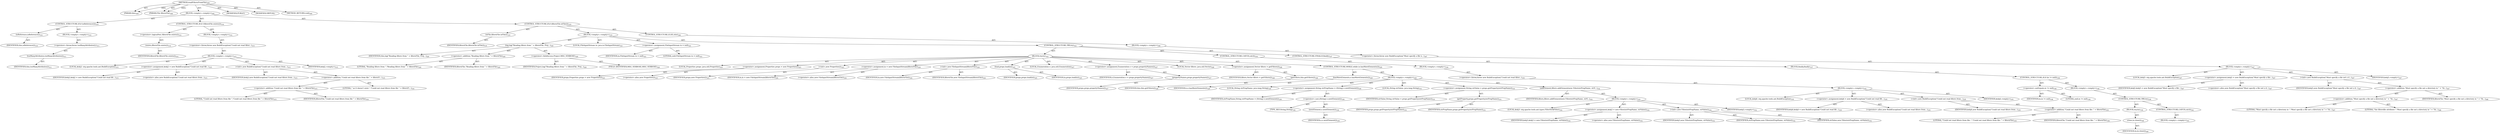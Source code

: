 digraph "readFiltersFromFile" {  
"111669149714" [label = <(METHOD,readFiltersFromFile)<SUB>309</SUB>> ]
"115964117006" [label = <(PARAM,this)<SUB>309</SUB>> ]
"115964117029" [label = <(PARAM,File filtersFile)<SUB>309</SUB>> ]
"25769803805" [label = <(BLOCK,&lt;empty&gt;,&lt;empty&gt;)<SUB>309</SUB>> ]
"47244640265" [label = <(CONTROL_STRUCTURE,IF,if (isReference()))<SUB>310</SUB>> ]
"30064771178" [label = <(isReference,isReference())<SUB>310</SUB>> ]
"68719476761" [label = <(IDENTIFIER,this,isReference())<SUB>310</SUB>> ]
"25769803806" [label = <(BLOCK,&lt;empty&gt;,&lt;empty&gt;)<SUB>310</SUB>> ]
"30064771179" [label = <(&lt;operator&gt;.throw,throw tooManyAttributes();)<SUB>311</SUB>> ]
"30064771180" [label = <(tooManyAttributes,tooManyAttributes())<SUB>311</SUB>> ]
"68719476762" [label = <(IDENTIFIER,this,tooManyAttributes())<SUB>311</SUB>> ]
"47244640266" [label = <(CONTROL_STRUCTURE,IF,if (!filtersFile.exists()))<SUB>314</SUB>> ]
"30064771181" [label = <(&lt;operator&gt;.logicalNot,!filtersFile.exists())<SUB>314</SUB>> ]
"30064771182" [label = <(exists,filtersFile.exists())<SUB>314</SUB>> ]
"68719476840" [label = <(IDENTIFIER,filtersFile,filtersFile.exists())<SUB>314</SUB>> ]
"25769803807" [label = <(BLOCK,&lt;empty&gt;,&lt;empty&gt;)<SUB>314</SUB>> ]
"30064771183" [label = <(&lt;operator&gt;.throw,throw new BuildException(&quot;Could not read filter...)<SUB>315</SUB>> ]
"25769803808" [label = <(BLOCK,&lt;empty&gt;,&lt;empty&gt;)<SUB>315</SUB>> ]
"94489280518" [label = <(LOCAL,$obj2: org.apache.tools.ant.BuildException)<SUB>315</SUB>> ]
"30064771184" [label = <(&lt;operator&gt;.assignment,$obj2 = new BuildException(&quot;Could not read filt...)<SUB>315</SUB>> ]
"68719476841" [label = <(IDENTIFIER,$obj2,$obj2 = new BuildException(&quot;Could not read filt...)<SUB>315</SUB>> ]
"30064771185" [label = <(&lt;operator&gt;.alloc,new BuildException(&quot;Could not read filters from...)<SUB>315</SUB>> ]
"30064771186" [label = <(&lt;init&gt;,new BuildException(&quot;Could not read filters from...)<SUB>315</SUB>> ]
"68719476842" [label = <(IDENTIFIER,$obj2,new BuildException(&quot;Could not read filters from...)<SUB>315</SUB>> ]
"30064771187" [label = <(&lt;operator&gt;.addition,&quot;Could not read filters from file &quot; + filtersFi...)<SUB>315</SUB>> ]
"30064771188" [label = <(&lt;operator&gt;.addition,&quot;Could not read filters from file &quot; + filtersFile)<SUB>315</SUB>> ]
"90194313226" [label = <(LITERAL,&quot;Could not read filters from file &quot;,&quot;Could not read filters from file &quot; + filtersFile)<SUB>315</SUB>> ]
"68719476843" [label = <(IDENTIFIER,filtersFile,&quot;Could not read filters from file &quot; + filtersFile)<SUB>316</SUB>> ]
"90194313227" [label = <(LITERAL,&quot; as it doesn't exist.&quot;,&quot;Could not read filters from file &quot; + filtersFi...)<SUB>316</SUB>> ]
"68719476844" [label = <(IDENTIFIER,$obj2,&lt;empty&gt;)<SUB>315</SUB>> ]
"47244640267" [label = <(CONTROL_STRUCTURE,IF,if (filtersFile.isFile()))<SUB>319</SUB>> ]
"30064771189" [label = <(isFile,filtersFile.isFile())<SUB>319</SUB>> ]
"68719476845" [label = <(IDENTIFIER,filtersFile,filtersFile.isFile())<SUB>319</SUB>> ]
"25769803809" [label = <(BLOCK,&lt;empty&gt;,&lt;empty&gt;)<SUB>319</SUB>> ]
"30064771190" [label = <(log,log(&quot;Reading filters from &quot; + filtersFile, Proj...)<SUB>320</SUB>> ]
"68719476763" [label = <(IDENTIFIER,this,log(&quot;Reading filters from &quot; + filtersFile, Proj...)<SUB>320</SUB>> ]
"30064771191" [label = <(&lt;operator&gt;.addition,&quot;Reading filters from &quot; + filtersFile)<SUB>320</SUB>> ]
"90194313228" [label = <(LITERAL,&quot;Reading filters from &quot;,&quot;Reading filters from &quot; + filtersFile)<SUB>320</SUB>> ]
"68719476846" [label = <(IDENTIFIER,filtersFile,&quot;Reading filters from &quot; + filtersFile)<SUB>320</SUB>> ]
"30064771192" [label = <(&lt;operator&gt;.fieldAccess,Project.MSG_VERBOSE)<SUB>320</SUB>> ]
"68719476847" [label = <(IDENTIFIER,Project,log(&quot;Reading filters from &quot; + filtersFile, Proj...)<SUB>320</SUB>> ]
"55834574877" [label = <(FIELD_IDENTIFIER,MSG_VERBOSE,MSG_VERBOSE)<SUB>320</SUB>> ]
"94489280519" [label = <(LOCAL,FileInputStream in: java.io.FileInputStream)<SUB>321</SUB>> ]
"30064771193" [label = <(&lt;operator&gt;.assignment,FileInputStream in = null)<SUB>321</SUB>> ]
"68719476848" [label = <(IDENTIFIER,in,FileInputStream in = null)<SUB>321</SUB>> ]
"90194313229" [label = <(LITERAL,null,FileInputStream in = null)<SUB>321</SUB>> ]
"47244640268" [label = <(CONTROL_STRUCTURE,TRY,try)<SUB>322</SUB>> ]
"25769803810" [label = <(BLOCK,try,try)<SUB>322</SUB>> ]
"94489280520" [label = <(LOCAL,Properties props: java.util.Properties)<SUB>323</SUB>> ]
"30064771194" [label = <(&lt;operator&gt;.assignment,Properties props = new Properties())<SUB>323</SUB>> ]
"68719476849" [label = <(IDENTIFIER,props,Properties props = new Properties())<SUB>323</SUB>> ]
"30064771195" [label = <(&lt;operator&gt;.alloc,new Properties())<SUB>323</SUB>> ]
"30064771196" [label = <(&lt;init&gt;,new Properties())<SUB>323</SUB>> ]
"68719476850" [label = <(IDENTIFIER,props,new Properties())<SUB>323</SUB>> ]
"30064771197" [label = <(&lt;operator&gt;.assignment,in = new FileInputStream(filtersFile))<SUB>324</SUB>> ]
"68719476851" [label = <(IDENTIFIER,in,in = new FileInputStream(filtersFile))<SUB>324</SUB>> ]
"30064771198" [label = <(&lt;operator&gt;.alloc,new FileInputStream(filtersFile))<SUB>324</SUB>> ]
"30064771199" [label = <(&lt;init&gt;,new FileInputStream(filtersFile))<SUB>324</SUB>> ]
"68719476852" [label = <(IDENTIFIER,in,new FileInputStream(filtersFile))<SUB>324</SUB>> ]
"68719476853" [label = <(IDENTIFIER,filtersFile,new FileInputStream(filtersFile))<SUB>324</SUB>> ]
"30064771200" [label = <(load,props.load(in))<SUB>325</SUB>> ]
"68719476854" [label = <(IDENTIFIER,props,props.load(in))<SUB>325</SUB>> ]
"68719476855" [label = <(IDENTIFIER,in,props.load(in))<SUB>325</SUB>> ]
"94489280521" [label = <(LOCAL,Enumeration e: java.util.Enumeration)<SUB>327</SUB>> ]
"30064771201" [label = <(&lt;operator&gt;.assignment,Enumeration e = props.propertyNames())<SUB>327</SUB>> ]
"68719476856" [label = <(IDENTIFIER,e,Enumeration e = props.propertyNames())<SUB>327</SUB>> ]
"30064771202" [label = <(propertyNames,props.propertyNames())<SUB>327</SUB>> ]
"68719476857" [label = <(IDENTIFIER,props,props.propertyNames())<SUB>327</SUB>> ]
"94489280522" [label = <(LOCAL,Vector filters: java.util.Vector)<SUB>328</SUB>> ]
"30064771203" [label = <(&lt;operator&gt;.assignment,Vector filters = getFilters())<SUB>328</SUB>> ]
"68719476858" [label = <(IDENTIFIER,filters,Vector filters = getFilters())<SUB>328</SUB>> ]
"30064771204" [label = <(getFilters,this.getFilters())<SUB>328</SUB>> ]
"68719476764" [label = <(IDENTIFIER,this,this.getFilters())<SUB>328</SUB>> ]
"47244640269" [label = <(CONTROL_STRUCTURE,WHILE,while (e.hasMoreElements()))<SUB>329</SUB>> ]
"30064771205" [label = <(hasMoreElements,e.hasMoreElements())<SUB>329</SUB>> ]
"68719476859" [label = <(IDENTIFIER,e,e.hasMoreElements())<SUB>329</SUB>> ]
"25769803811" [label = <(BLOCK,&lt;empty&gt;,&lt;empty&gt;)<SUB>329</SUB>> ]
"94489280523" [label = <(LOCAL,String strPropName: java.lang.String)<SUB>330</SUB>> ]
"30064771206" [label = <(&lt;operator&gt;.assignment,String strPropName = (String) e.nextElement())<SUB>330</SUB>> ]
"68719476860" [label = <(IDENTIFIER,strPropName,String strPropName = (String) e.nextElement())<SUB>330</SUB>> ]
"30064771207" [label = <(&lt;operator&gt;.cast,(String) e.nextElement())<SUB>330</SUB>> ]
"180388626439" [label = <(TYPE_REF,String,String)<SUB>330</SUB>> ]
"30064771208" [label = <(nextElement,e.nextElement())<SUB>330</SUB>> ]
"68719476861" [label = <(IDENTIFIER,e,e.nextElement())<SUB>330</SUB>> ]
"94489280524" [label = <(LOCAL,String strValue: java.lang.String)<SUB>331</SUB>> ]
"30064771209" [label = <(&lt;operator&gt;.assignment,String strValue = props.getProperty(strPropName))<SUB>331</SUB>> ]
"68719476862" [label = <(IDENTIFIER,strValue,String strValue = props.getProperty(strPropName))<SUB>331</SUB>> ]
"30064771210" [label = <(getProperty,props.getProperty(strPropName))<SUB>331</SUB>> ]
"68719476863" [label = <(IDENTIFIER,props,props.getProperty(strPropName))<SUB>331</SUB>> ]
"68719476864" [label = <(IDENTIFIER,strPropName,props.getProperty(strPropName))<SUB>331</SUB>> ]
"30064771211" [label = <(addElement,filters.addElement(new Filter(strPropName, strV...)<SUB>332</SUB>> ]
"68719476865" [label = <(IDENTIFIER,filters,filters.addElement(new Filter(strPropName, strV...)<SUB>332</SUB>> ]
"25769803812" [label = <(BLOCK,&lt;empty&gt;,&lt;empty&gt;)<SUB>332</SUB>> ]
"94489280525" [label = <(LOCAL,$obj3: org.apache.tools.ant.types.FilterSet$Filter)<SUB>332</SUB>> ]
"30064771212" [label = <(&lt;operator&gt;.assignment,$obj3 = new Filter(strPropName, strValue))<SUB>332</SUB>> ]
"68719476866" [label = <(IDENTIFIER,$obj3,$obj3 = new Filter(strPropName, strValue))<SUB>332</SUB>> ]
"30064771213" [label = <(&lt;operator&gt;.alloc,new Filter(strPropName, strValue))<SUB>332</SUB>> ]
"30064771214" [label = <(&lt;init&gt;,new Filter(strPropName, strValue))<SUB>332</SUB>> ]
"68719476867" [label = <(IDENTIFIER,$obj3,new Filter(strPropName, strValue))<SUB>332</SUB>> ]
"68719476868" [label = <(IDENTIFIER,strPropName,new Filter(strPropName, strValue))<SUB>332</SUB>> ]
"68719476869" [label = <(IDENTIFIER,strValue,new Filter(strPropName, strValue))<SUB>332</SUB>> ]
"68719476870" [label = <(IDENTIFIER,$obj3,&lt;empty&gt;)<SUB>332</SUB>> ]
"47244640270" [label = <(CONTROL_STRUCTURE,CATCH,catch)<SUB>334</SUB>> ]
"25769803813" [label = <(BLOCK,&lt;empty&gt;,&lt;empty&gt;)<SUB>334</SUB>> ]
"30064771215" [label = <(&lt;operator&gt;.throw,throw new BuildException(&quot;Could not read filter...)<SUB>335</SUB>> ]
"25769803814" [label = <(BLOCK,&lt;empty&gt;,&lt;empty&gt;)<SUB>335</SUB>> ]
"94489280526" [label = <(LOCAL,$obj4: org.apache.tools.ant.BuildException)<SUB>335</SUB>> ]
"30064771216" [label = <(&lt;operator&gt;.assignment,$obj4 = new BuildException(&quot;Could not read filt...)<SUB>335</SUB>> ]
"68719476871" [label = <(IDENTIFIER,$obj4,$obj4 = new BuildException(&quot;Could not read filt...)<SUB>335</SUB>> ]
"30064771217" [label = <(&lt;operator&gt;.alloc,new BuildException(&quot;Could not read filters from...)<SUB>335</SUB>> ]
"30064771218" [label = <(&lt;init&gt;,new BuildException(&quot;Could not read filters from...)<SUB>335</SUB>> ]
"68719476872" [label = <(IDENTIFIER,$obj4,new BuildException(&quot;Could not read filters from...)<SUB>335</SUB>> ]
"30064771219" [label = <(&lt;operator&gt;.addition,&quot;Could not read filters from file: &quot; + filtersFile)<SUB>335</SUB>> ]
"90194313230" [label = <(LITERAL,&quot;Could not read filters from file: &quot;,&quot;Could not read filters from file: &quot; + filtersFile)<SUB>335</SUB>> ]
"68719476873" [label = <(IDENTIFIER,filtersFile,&quot;Could not read filters from file: &quot; + filtersFile)<SUB>336</SUB>> ]
"68719476874" [label = <(IDENTIFIER,$obj4,&lt;empty&gt;)<SUB>335</SUB>> ]
"47244640271" [label = <(CONTROL_STRUCTURE,FINALLY,finally)<SUB>337</SUB>> ]
"25769803815" [label = <(BLOCK,finally,finally)<SUB>337</SUB>> ]
"47244640272" [label = <(CONTROL_STRUCTURE,IF,if (in != null))<SUB>338</SUB>> ]
"30064771220" [label = <(&lt;operator&gt;.notEquals,in != null)<SUB>338</SUB>> ]
"68719476875" [label = <(IDENTIFIER,in,in != null)<SUB>338</SUB>> ]
"90194313231" [label = <(LITERAL,null,in != null)<SUB>338</SUB>> ]
"25769803816" [label = <(BLOCK,&lt;empty&gt;,&lt;empty&gt;)<SUB>338</SUB>> ]
"47244640273" [label = <(CONTROL_STRUCTURE,TRY,try)<SUB>339</SUB>> ]
"25769803817" [label = <(BLOCK,try,try)<SUB>339</SUB>> ]
"30064771221" [label = <(close,in.close())<SUB>340</SUB>> ]
"68719476876" [label = <(IDENTIFIER,in,in.close())<SUB>340</SUB>> ]
"47244640274" [label = <(CONTROL_STRUCTURE,CATCH,catch)<SUB>341</SUB>> ]
"25769803818" [label = <(BLOCK,&lt;empty&gt;,&lt;empty&gt;)<SUB>341</SUB>> ]
"47244640275" [label = <(CONTROL_STRUCTURE,ELSE,else)<SUB>346</SUB>> ]
"25769803819" [label = <(BLOCK,&lt;empty&gt;,&lt;empty&gt;)<SUB>346</SUB>> ]
"30064771222" [label = <(&lt;operator&gt;.throw,throw new BuildException(&quot;Must specify a file n...)<SUB>347</SUB>> ]
"25769803820" [label = <(BLOCK,&lt;empty&gt;,&lt;empty&gt;)<SUB>347</SUB>> ]
"94489280527" [label = <(LOCAL,$obj5: org.apache.tools.ant.BuildException)<SUB>347</SUB>> ]
"30064771223" [label = <(&lt;operator&gt;.assignment,$obj5 = new BuildException(&quot;Must specify a file...)<SUB>347</SUB>> ]
"68719476877" [label = <(IDENTIFIER,$obj5,$obj5 = new BuildException(&quot;Must specify a file...)<SUB>347</SUB>> ]
"30064771224" [label = <(&lt;operator&gt;.alloc,new BuildException(&quot;Must specify a file not a d...)<SUB>347</SUB>> ]
"30064771225" [label = <(&lt;init&gt;,new BuildException(&quot;Must specify a file not a d...)<SUB>347</SUB>> ]
"68719476878" [label = <(IDENTIFIER,$obj5,new BuildException(&quot;Must specify a file not a d...)<SUB>347</SUB>> ]
"30064771226" [label = <(&lt;operator&gt;.addition,&quot;Must specify a file not a directory in &quot; + &quot;th...)<SUB>347</SUB>> ]
"30064771227" [label = <(&lt;operator&gt;.addition,&quot;Must specify a file not a directory in &quot; + &quot;th...)<SUB>347</SUB>> ]
"90194313232" [label = <(LITERAL,&quot;Must specify a file not a directory in &quot;,&quot;Must specify a file not a directory in &quot; + &quot;th...)<SUB>347</SUB>> ]
"90194313233" [label = <(LITERAL,&quot;the filtersfile attribute:&quot;,&quot;Must specify a file not a directory in &quot; + &quot;th...)<SUB>348</SUB>> ]
"68719476879" [label = <(IDENTIFIER,filtersFile,&quot;Must specify a file not a directory in &quot; + &quot;th...)<SUB>348</SUB>> ]
"68719476880" [label = <(IDENTIFIER,$obj5,&lt;empty&gt;)<SUB>347</SUB>> ]
"133143986221" [label = <(MODIFIER,PUBLIC)> ]
"133143986222" [label = <(MODIFIER,VIRTUAL)> ]
"128849018898" [label = <(METHOD_RETURN,void)<SUB>309</SUB>> ]
  "111669149714" -> "115964117006"  [ label = "AST: "] 
  "111669149714" -> "115964117029"  [ label = "AST: "] 
  "111669149714" -> "25769803805"  [ label = "AST: "] 
  "111669149714" -> "133143986221"  [ label = "AST: "] 
  "111669149714" -> "133143986222"  [ label = "AST: "] 
  "111669149714" -> "128849018898"  [ label = "AST: "] 
  "25769803805" -> "47244640265"  [ label = "AST: "] 
  "25769803805" -> "47244640266"  [ label = "AST: "] 
  "25769803805" -> "47244640267"  [ label = "AST: "] 
  "47244640265" -> "30064771178"  [ label = "AST: "] 
  "47244640265" -> "25769803806"  [ label = "AST: "] 
  "30064771178" -> "68719476761"  [ label = "AST: "] 
  "25769803806" -> "30064771179"  [ label = "AST: "] 
  "30064771179" -> "30064771180"  [ label = "AST: "] 
  "30064771180" -> "68719476762"  [ label = "AST: "] 
  "47244640266" -> "30064771181"  [ label = "AST: "] 
  "47244640266" -> "25769803807"  [ label = "AST: "] 
  "30064771181" -> "30064771182"  [ label = "AST: "] 
  "30064771182" -> "68719476840"  [ label = "AST: "] 
  "25769803807" -> "30064771183"  [ label = "AST: "] 
  "30064771183" -> "25769803808"  [ label = "AST: "] 
  "25769803808" -> "94489280518"  [ label = "AST: "] 
  "25769803808" -> "30064771184"  [ label = "AST: "] 
  "25769803808" -> "30064771186"  [ label = "AST: "] 
  "25769803808" -> "68719476844"  [ label = "AST: "] 
  "30064771184" -> "68719476841"  [ label = "AST: "] 
  "30064771184" -> "30064771185"  [ label = "AST: "] 
  "30064771186" -> "68719476842"  [ label = "AST: "] 
  "30064771186" -> "30064771187"  [ label = "AST: "] 
  "30064771187" -> "30064771188"  [ label = "AST: "] 
  "30064771187" -> "90194313227"  [ label = "AST: "] 
  "30064771188" -> "90194313226"  [ label = "AST: "] 
  "30064771188" -> "68719476843"  [ label = "AST: "] 
  "47244640267" -> "30064771189"  [ label = "AST: "] 
  "47244640267" -> "25769803809"  [ label = "AST: "] 
  "47244640267" -> "47244640275"  [ label = "AST: "] 
  "30064771189" -> "68719476845"  [ label = "AST: "] 
  "25769803809" -> "30064771190"  [ label = "AST: "] 
  "25769803809" -> "94489280519"  [ label = "AST: "] 
  "25769803809" -> "30064771193"  [ label = "AST: "] 
  "25769803809" -> "47244640268"  [ label = "AST: "] 
  "30064771190" -> "68719476763"  [ label = "AST: "] 
  "30064771190" -> "30064771191"  [ label = "AST: "] 
  "30064771190" -> "30064771192"  [ label = "AST: "] 
  "30064771191" -> "90194313228"  [ label = "AST: "] 
  "30064771191" -> "68719476846"  [ label = "AST: "] 
  "30064771192" -> "68719476847"  [ label = "AST: "] 
  "30064771192" -> "55834574877"  [ label = "AST: "] 
  "30064771193" -> "68719476848"  [ label = "AST: "] 
  "30064771193" -> "90194313229"  [ label = "AST: "] 
  "47244640268" -> "25769803810"  [ label = "AST: "] 
  "47244640268" -> "47244640270"  [ label = "AST: "] 
  "47244640268" -> "47244640271"  [ label = "AST: "] 
  "25769803810" -> "94489280520"  [ label = "AST: "] 
  "25769803810" -> "30064771194"  [ label = "AST: "] 
  "25769803810" -> "30064771196"  [ label = "AST: "] 
  "25769803810" -> "30064771197"  [ label = "AST: "] 
  "25769803810" -> "30064771199"  [ label = "AST: "] 
  "25769803810" -> "30064771200"  [ label = "AST: "] 
  "25769803810" -> "94489280521"  [ label = "AST: "] 
  "25769803810" -> "30064771201"  [ label = "AST: "] 
  "25769803810" -> "94489280522"  [ label = "AST: "] 
  "25769803810" -> "30064771203"  [ label = "AST: "] 
  "25769803810" -> "47244640269"  [ label = "AST: "] 
  "30064771194" -> "68719476849"  [ label = "AST: "] 
  "30064771194" -> "30064771195"  [ label = "AST: "] 
  "30064771196" -> "68719476850"  [ label = "AST: "] 
  "30064771197" -> "68719476851"  [ label = "AST: "] 
  "30064771197" -> "30064771198"  [ label = "AST: "] 
  "30064771199" -> "68719476852"  [ label = "AST: "] 
  "30064771199" -> "68719476853"  [ label = "AST: "] 
  "30064771200" -> "68719476854"  [ label = "AST: "] 
  "30064771200" -> "68719476855"  [ label = "AST: "] 
  "30064771201" -> "68719476856"  [ label = "AST: "] 
  "30064771201" -> "30064771202"  [ label = "AST: "] 
  "30064771202" -> "68719476857"  [ label = "AST: "] 
  "30064771203" -> "68719476858"  [ label = "AST: "] 
  "30064771203" -> "30064771204"  [ label = "AST: "] 
  "30064771204" -> "68719476764"  [ label = "AST: "] 
  "47244640269" -> "30064771205"  [ label = "AST: "] 
  "47244640269" -> "25769803811"  [ label = "AST: "] 
  "30064771205" -> "68719476859"  [ label = "AST: "] 
  "25769803811" -> "94489280523"  [ label = "AST: "] 
  "25769803811" -> "30064771206"  [ label = "AST: "] 
  "25769803811" -> "94489280524"  [ label = "AST: "] 
  "25769803811" -> "30064771209"  [ label = "AST: "] 
  "25769803811" -> "30064771211"  [ label = "AST: "] 
  "30064771206" -> "68719476860"  [ label = "AST: "] 
  "30064771206" -> "30064771207"  [ label = "AST: "] 
  "30064771207" -> "180388626439"  [ label = "AST: "] 
  "30064771207" -> "30064771208"  [ label = "AST: "] 
  "30064771208" -> "68719476861"  [ label = "AST: "] 
  "30064771209" -> "68719476862"  [ label = "AST: "] 
  "30064771209" -> "30064771210"  [ label = "AST: "] 
  "30064771210" -> "68719476863"  [ label = "AST: "] 
  "30064771210" -> "68719476864"  [ label = "AST: "] 
  "30064771211" -> "68719476865"  [ label = "AST: "] 
  "30064771211" -> "25769803812"  [ label = "AST: "] 
  "25769803812" -> "94489280525"  [ label = "AST: "] 
  "25769803812" -> "30064771212"  [ label = "AST: "] 
  "25769803812" -> "30064771214"  [ label = "AST: "] 
  "25769803812" -> "68719476870"  [ label = "AST: "] 
  "30064771212" -> "68719476866"  [ label = "AST: "] 
  "30064771212" -> "30064771213"  [ label = "AST: "] 
  "30064771214" -> "68719476867"  [ label = "AST: "] 
  "30064771214" -> "68719476868"  [ label = "AST: "] 
  "30064771214" -> "68719476869"  [ label = "AST: "] 
  "47244640270" -> "25769803813"  [ label = "AST: "] 
  "25769803813" -> "30064771215"  [ label = "AST: "] 
  "30064771215" -> "25769803814"  [ label = "AST: "] 
  "25769803814" -> "94489280526"  [ label = "AST: "] 
  "25769803814" -> "30064771216"  [ label = "AST: "] 
  "25769803814" -> "30064771218"  [ label = "AST: "] 
  "25769803814" -> "68719476874"  [ label = "AST: "] 
  "30064771216" -> "68719476871"  [ label = "AST: "] 
  "30064771216" -> "30064771217"  [ label = "AST: "] 
  "30064771218" -> "68719476872"  [ label = "AST: "] 
  "30064771218" -> "30064771219"  [ label = "AST: "] 
  "30064771219" -> "90194313230"  [ label = "AST: "] 
  "30064771219" -> "68719476873"  [ label = "AST: "] 
  "47244640271" -> "25769803815"  [ label = "AST: "] 
  "25769803815" -> "47244640272"  [ label = "AST: "] 
  "47244640272" -> "30064771220"  [ label = "AST: "] 
  "47244640272" -> "25769803816"  [ label = "AST: "] 
  "30064771220" -> "68719476875"  [ label = "AST: "] 
  "30064771220" -> "90194313231"  [ label = "AST: "] 
  "25769803816" -> "47244640273"  [ label = "AST: "] 
  "47244640273" -> "25769803817"  [ label = "AST: "] 
  "47244640273" -> "47244640274"  [ label = "AST: "] 
  "25769803817" -> "30064771221"  [ label = "AST: "] 
  "30064771221" -> "68719476876"  [ label = "AST: "] 
  "47244640274" -> "25769803818"  [ label = "AST: "] 
  "47244640275" -> "25769803819"  [ label = "AST: "] 
  "25769803819" -> "30064771222"  [ label = "AST: "] 
  "30064771222" -> "25769803820"  [ label = "AST: "] 
  "25769803820" -> "94489280527"  [ label = "AST: "] 
  "25769803820" -> "30064771223"  [ label = "AST: "] 
  "25769803820" -> "30064771225"  [ label = "AST: "] 
  "25769803820" -> "68719476880"  [ label = "AST: "] 
  "30064771223" -> "68719476877"  [ label = "AST: "] 
  "30064771223" -> "30064771224"  [ label = "AST: "] 
  "30064771225" -> "68719476878"  [ label = "AST: "] 
  "30064771225" -> "30064771226"  [ label = "AST: "] 
  "30064771226" -> "30064771227"  [ label = "AST: "] 
  "30064771226" -> "68719476879"  [ label = "AST: "] 
  "30064771227" -> "90194313232"  [ label = "AST: "] 
  "30064771227" -> "90194313233"  [ label = "AST: "] 
  "111669149714" -> "115964117006"  [ label = "DDG: "] 
  "111669149714" -> "115964117029"  [ label = "DDG: "] 
}
